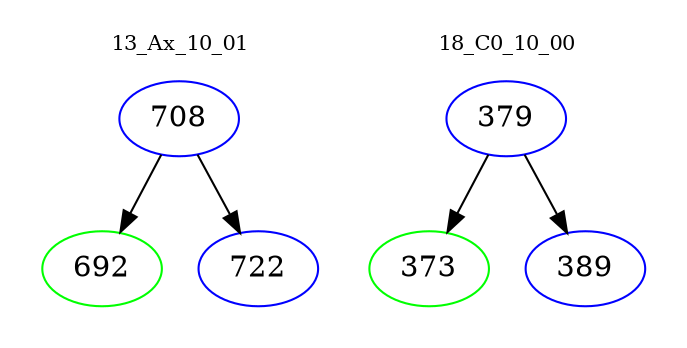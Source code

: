 digraph{
subgraph cluster_0 {
color = white
label = "13_Ax_10_01";
fontsize=10;
T0_708 [label="708", color="blue"]
T0_708 -> T0_692 [color="black"]
T0_692 [label="692", color="green"]
T0_708 -> T0_722 [color="black"]
T0_722 [label="722", color="blue"]
}
subgraph cluster_1 {
color = white
label = "18_C0_10_00";
fontsize=10;
T1_379 [label="379", color="blue"]
T1_379 -> T1_373 [color="black"]
T1_373 [label="373", color="green"]
T1_379 -> T1_389 [color="black"]
T1_389 [label="389", color="blue"]
}
}
